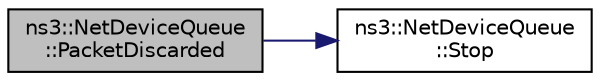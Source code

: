 digraph "ns3::NetDeviceQueue::PacketDiscarded"
{
 // LATEX_PDF_SIZE
  edge [fontname="Helvetica",fontsize="10",labelfontname="Helvetica",labelfontsize="10"];
  node [fontname="Helvetica",fontsize="10",shape=record];
  rankdir="LR";
  Node1 [label="ns3::NetDeviceQueue\l::PacketDiscarded",height=0.2,width=0.4,color="black", fillcolor="grey75", style="filled", fontcolor="black",tooltip="Perform the actions required by flow control and dynamic queue limits when a packet is dropped before..."];
  Node1 -> Node2 [color="midnightblue",fontsize="10",style="solid",fontname="Helvetica"];
  Node2 [label="ns3::NetDeviceQueue\l::Stop",height=0.2,width=0.4,color="black", fillcolor="white", style="filled",URL="$classns3_1_1_net_device_queue.html#a7890ad382a288dd85dd25e0de8f75f3d",tooltip="Called by the device to stop this device transmission queue."];
}
